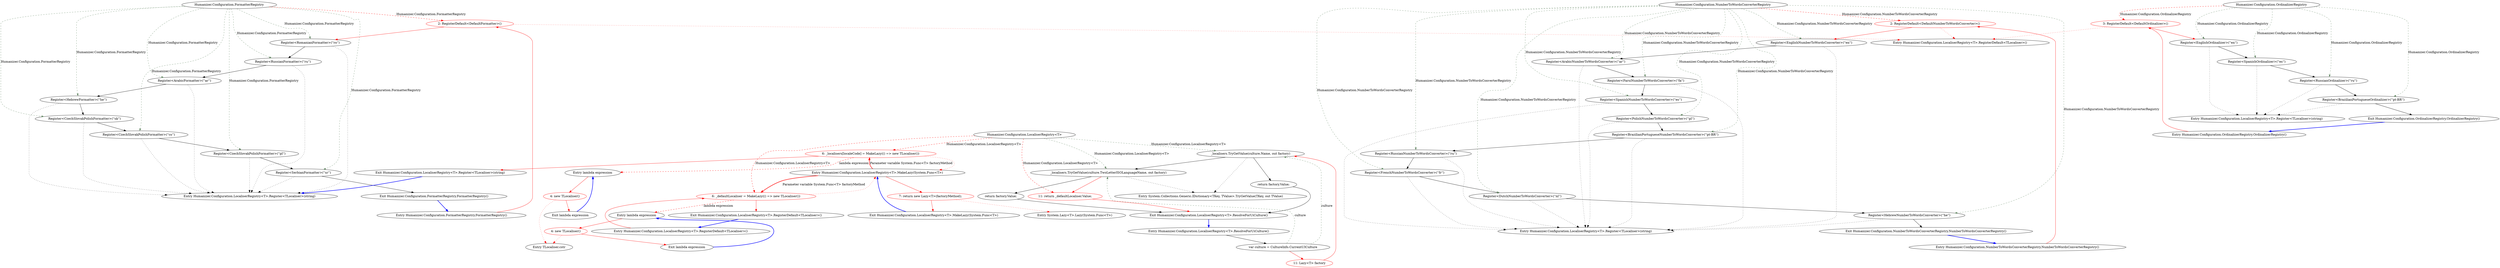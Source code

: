 digraph  {
n13 [label="Humanizer.Configuration.FormatterRegistry", span=""];
n0 [cluster="Humanizer.Configuration.FormatterRegistry.FormatterRegistry()", label="Entry Humanizer.Configuration.FormatterRegistry.FormatterRegistry()", span="6-6"];
n1 [cluster="Humanizer.Configuration.FormatterRegistry.FormatterRegistry()", color=red, community=0, label="2: RegisterDefault<DefaultFormatter>()", span="8-8"];
n2 [cluster="Humanizer.Configuration.FormatterRegistry.FormatterRegistry()", label="Register<RomanianFormatter>(''ro'')", span="9-9"];
n11 [cluster="Humanizer.Configuration.LocaliserRegistry<T>.RegisterDefault<TLocaliser>()", label="Entry Humanizer.Configuration.LocaliserRegistry<T>.RegisterDefault<TLocaliser>()", span="50-50"];
n3 [cluster="Humanizer.Configuration.FormatterRegistry.FormatterRegistry()", label="Register<RussianFormatter>(''ru'')", span="10-10"];
n12 [cluster="Humanizer.Configuration.LocaliserRegistry<T>.Register<TLocaliser>(string)", label="Entry Humanizer.Configuration.LocaliserRegistry<T>.Register<TLocaliser>(string)", span="41-41"];
n4 [cluster="Humanizer.Configuration.FormatterRegistry.FormatterRegistry()", label="Register<ArabicFormatter>(''ar'')", span="11-11"];
n5 [cluster="Humanizer.Configuration.FormatterRegistry.FormatterRegistry()", label="Register<HebrewFormatter>(''he'')", span="12-12"];
n6 [cluster="Humanizer.Configuration.FormatterRegistry.FormatterRegistry()", label="Register<CzechSlovakPolishFormatter>(''sk'')", span="13-13"];
n7 [cluster="Humanizer.Configuration.FormatterRegistry.FormatterRegistry()", label="Register<CzechSlovakPolishFormatter>(''cs'')", span="14-14"];
n8 [cluster="Humanizer.Configuration.FormatterRegistry.FormatterRegistry()", label="Register<CzechSlovakPolishFormatter>(''pl'')", span="15-15"];
n9 [cluster="Humanizer.Configuration.FormatterRegistry.FormatterRegistry()", label="Register<SerbianFormatter>(''sr'')", span="16-16"];
n10 [cluster="Humanizer.Configuration.FormatterRegistry.FormatterRegistry()", label="Exit Humanizer.Configuration.FormatterRegistry.FormatterRegistry()", span="6-6"];
m0_15 [cluster="Humanizer.Configuration.LocaliserRegistry<T>.Register<TLocaliser>(string)", color=red, community=0, file="LocaliserRegistry.cs", label="6: _localisers[localeCode] = MakeLazy(() => new TLocaliser())", span="44-44"];
m0_16 [cluster="Humanizer.Configuration.LocaliserRegistry<T>.Register<TLocaliser>(string)", file="LocaliserRegistry.cs", label="Exit Humanizer.Configuration.LocaliserRegistry<T>.Register<TLocaliser>(string)", span="41-41"];
m0_13 [cluster="System.Collections.Generic.IDictionary<TKey, TValue>.TryGetValue(TKey, out TValue)", file="LocaliserRegistry.cs", label="Entry System.Collections.Generic.IDictionary<TKey, TValue>.TryGetValue(TKey, out TValue)", span="0-0"];
m0_3 [cluster="System.Lazy<T>.Lazy(System.Func<T>)", file="LocaliserRegistry.cs", label="Entry System.Lazy<T>.Lazy(System.Func<T>)", span="0-0"];
m0_0 [cluster="Humanizer.Configuration.LocaliserRegistry<T>.MakeLazy(System.Func<T>)", file="LocaliserRegistry.cs", label="Entry Humanizer.Configuration.LocaliserRegistry<T>.MakeLazy(System.Func<T>)", span="15-15"];
m0_1 [cluster="Humanizer.Configuration.LocaliserRegistry<T>.MakeLazy(System.Func<T>)", color=red, community=0, file="LocaliserRegistry.cs", label="7: return new Lazy<T>(factoryMethod);", span="17-17"];
m0_2 [cluster="Humanizer.Configuration.LocaliserRegistry<T>.MakeLazy(System.Func<T>)", file="LocaliserRegistry.cs", label="Exit Humanizer.Configuration.LocaliserRegistry<T>.MakeLazy(System.Func<T>)", span="15-15"];
m0_20 [cluster="TLocaliser.cstr", file="LocaliserRegistry.cs", label="Entry TLocaliser.cstr", span=""];
m0_4 [cluster="Humanizer.Configuration.LocaliserRegistry<T>.ResolveForUiCulture()", file="LocaliserRegistry.cs", label="Entry Humanizer.Configuration.LocaliserRegistry<T>.ResolveForUiCulture()", span="23-23"];
m0_5 [cluster="Humanizer.Configuration.LocaliserRegistry<T>.ResolveForUiCulture()", file="LocaliserRegistry.cs", label="var culture = CultureInfo.CurrentUICulture", span="25-25"];
m0_6 [cluster="Humanizer.Configuration.LocaliserRegistry<T>.ResolveForUiCulture()", color=red, community=0, file="LocaliserRegistry.cs", label="11: Lazy<T> factory", span="27-27"];
m0_7 [cluster="Humanizer.Configuration.LocaliserRegistry<T>.ResolveForUiCulture()", file="LocaliserRegistry.cs", label="_localisers.TryGetValue(culture.Name, out factory)", span="29-29"];
m0_9 [cluster="Humanizer.Configuration.LocaliserRegistry<T>.ResolveForUiCulture()", file="LocaliserRegistry.cs", label="_localisers.TryGetValue(culture.TwoLetterISOLanguageName, out factory)", span="32-32"];
m0_8 [cluster="Humanizer.Configuration.LocaliserRegistry<T>.ResolveForUiCulture()", file="LocaliserRegistry.cs", label="return factory.Value;", span="30-30"];
m0_10 [cluster="Humanizer.Configuration.LocaliserRegistry<T>.ResolveForUiCulture()", file="LocaliserRegistry.cs", label="return factory.Value;", span="33-33"];
m0_11 [cluster="Humanizer.Configuration.LocaliserRegistry<T>.ResolveForUiCulture()", color=red, community=0, file="LocaliserRegistry.cs", label="11: return _defaultLocaliser.Value;", span="35-35"];
m0_12 [cluster="Humanizer.Configuration.LocaliserRegistry<T>.ResolveForUiCulture()", file="LocaliserRegistry.cs", label="Exit Humanizer.Configuration.LocaliserRegistry<T>.ResolveForUiCulture()", span="23-23"];
m0_24 [cluster="lambda expression", file="LocaliserRegistry.cs", label="Entry lambda expression", span="53-53"];
m0_17 [cluster="lambda expression", file="LocaliserRegistry.cs", label="Entry lambda expression", span="44-44"];
m0_18 [cluster="lambda expression", color=red, community=0, file="LocaliserRegistry.cs", label="4: new TLocaliser()", span="44-44"];
m0_19 [cluster="lambda expression", file="LocaliserRegistry.cs", label="Exit lambda expression", span="44-44"];
m0_25 [cluster="lambda expression", color=red, community=0, file="LocaliserRegistry.cs", label="4: new TLocaliser()", span="53-53"];
m0_26 [cluster="lambda expression", file="LocaliserRegistry.cs", label="Exit lambda expression", span="53-53"];
m0_21 [cluster="Humanizer.Configuration.LocaliserRegistry<T>.RegisterDefault<TLocaliser>()", file="LocaliserRegistry.cs", label="Entry Humanizer.Configuration.LocaliserRegistry<T>.RegisterDefault<TLocaliser>()", span="50-50"];
m0_22 [cluster="Humanizer.Configuration.LocaliserRegistry<T>.RegisterDefault<TLocaliser>()", color=red, community=0, file="LocaliserRegistry.cs", label="6: _defaultLocaliser = MakeLazy(() => new TLocaliser())", span="53-53"];
m0_23 [cluster="Humanizer.Configuration.LocaliserRegistry<T>.RegisterDefault<TLocaliser>()", file="LocaliserRegistry.cs", label="Exit Humanizer.Configuration.LocaliserRegistry<T>.RegisterDefault<TLocaliser>()", span="50-50"];
m0_27 [file="LocaliserRegistry.cs", label="Humanizer.Configuration.LocaliserRegistry<T>", span=""];
m1_0 [cluster="Humanizer.Configuration.NumberToWordsConverterRegistry.NumberToWordsConverterRegistry()", file="NumberToWordsConverterRegistry.cs", label="Entry Humanizer.Configuration.NumberToWordsConverterRegistry.NumberToWordsConverterRegistry()", span="6-6"];
m1_1 [cluster="Humanizer.Configuration.NumberToWordsConverterRegistry.NumberToWordsConverterRegistry()", color=red, community=0, file="NumberToWordsConverterRegistry.cs", label="2: RegisterDefault<DefaultNumberToWordsConverter>()", span="8-8"];
m1_2 [cluster="Humanizer.Configuration.NumberToWordsConverterRegistry.NumberToWordsConverterRegistry()", file="NumberToWordsConverterRegistry.cs", label="Register<EnglishNumberToWordsConverter>(''en'')", span="9-9"];
m1_3 [cluster="Humanizer.Configuration.NumberToWordsConverterRegistry.NumberToWordsConverterRegistry()", file="NumberToWordsConverterRegistry.cs", label="Register<ArabicNumberToWordsConverter>(''ar'')", span="10-10"];
m1_4 [cluster="Humanizer.Configuration.NumberToWordsConverterRegistry.NumberToWordsConverterRegistry()", file="NumberToWordsConverterRegistry.cs", label="Register<FarsiNumberToWordsConverter>(''fa'')", span="11-11"];
m1_5 [cluster="Humanizer.Configuration.NumberToWordsConverterRegistry.NumberToWordsConverterRegistry()", file="NumberToWordsConverterRegistry.cs", label="Register<SpanishNumberToWordsConverter>(''es'')", span="12-12"];
m1_6 [cluster="Humanizer.Configuration.NumberToWordsConverterRegistry.NumberToWordsConverterRegistry()", file="NumberToWordsConverterRegistry.cs", label="Register<PolishNumberToWordsConverter>(''pl'')", span="13-13"];
m1_7 [cluster="Humanizer.Configuration.NumberToWordsConverterRegistry.NumberToWordsConverterRegistry()", file="NumberToWordsConverterRegistry.cs", label="Register<BrazilianPortugueseNumberToWordsConverter>(''pt-BR'')", span="14-14"];
m1_8 [cluster="Humanizer.Configuration.NumberToWordsConverterRegistry.NumberToWordsConverterRegistry()", file="NumberToWordsConverterRegistry.cs", label="Register<RussianNumberToWordsConverter>(''ru'')", span="15-15"];
m1_9 [cluster="Humanizer.Configuration.NumberToWordsConverterRegistry.NumberToWordsConverterRegistry()", file="NumberToWordsConverterRegistry.cs", label="Register<FrenchNumberToWordsConverter>(''fr'')", span="16-16"];
m1_10 [cluster="Humanizer.Configuration.NumberToWordsConverterRegistry.NumberToWordsConverterRegistry()", file="NumberToWordsConverterRegistry.cs", label="Register<DutchNumberToWordsConverter>(''nl'')", span="17-17"];
m1_11 [cluster="Humanizer.Configuration.NumberToWordsConverterRegistry.NumberToWordsConverterRegistry()", file="NumberToWordsConverterRegistry.cs", label="Register<HebrewNumberToWordsConverter>(''he'')", span="18-18"];
m1_12 [cluster="Humanizer.Configuration.NumberToWordsConverterRegistry.NumberToWordsConverterRegistry()", file="NumberToWordsConverterRegistry.cs", label="Exit Humanizer.Configuration.NumberToWordsConverterRegistry.NumberToWordsConverterRegistry()", span="6-6"];
m1_14 [cluster="Humanizer.Configuration.LocaliserRegistry<T>.Register<TLocaliser>(string)", file="NumberToWordsConverterRegistry.cs", label="Entry Humanizer.Configuration.LocaliserRegistry<T>.Register<TLocaliser>(string)", span="41-41"];
m1_15 [file="NumberToWordsConverterRegistry.cs", label="Humanizer.Configuration.NumberToWordsConverterRegistry", span=""];
m2_0 [cluster="Humanizer.Configuration.OrdinalizerRegistry.OrdinalizerRegistry()", file="OrdinalizerRegistry.cs", label="Entry Humanizer.Configuration.OrdinalizerRegistry.OrdinalizerRegistry()", span="6-6"];
m2_1 [cluster="Humanizer.Configuration.OrdinalizerRegistry.OrdinalizerRegistry()", color=red, community=0, file="OrdinalizerRegistry.cs", label="3: RegisterDefault<DefaultOrdinalizer>()", span="8-8"];
m2_2 [cluster="Humanizer.Configuration.OrdinalizerRegistry.OrdinalizerRegistry()", file="OrdinalizerRegistry.cs", label="Register<EnglishOrdinalizer>(''en'')", span="9-9"];
m2_3 [cluster="Humanizer.Configuration.OrdinalizerRegistry.OrdinalizerRegistry()", file="OrdinalizerRegistry.cs", label="Register<SpanishOrdinalizer>(''es'')", span="10-10"];
m2_4 [cluster="Humanizer.Configuration.OrdinalizerRegistry.OrdinalizerRegistry()", file="OrdinalizerRegistry.cs", label="Register<RussianOrdinalizer>(''ru'')", span="11-11"];
m2_5 [cluster="Humanizer.Configuration.OrdinalizerRegistry.OrdinalizerRegistry()", file="OrdinalizerRegistry.cs", label="Register<BrazilianPortugueseOrdinalizer>(''pt-BR'')", span="12-12"];
m2_6 [cluster="Humanizer.Configuration.OrdinalizerRegistry.OrdinalizerRegistry()", file="OrdinalizerRegistry.cs", label="Exit Humanizer.Configuration.OrdinalizerRegistry.OrdinalizerRegistry()", span="6-6"];
m2_8 [cluster="Humanizer.Configuration.LocaliserRegistry<T>.Register<TLocaliser>(string)", file="OrdinalizerRegistry.cs", label="Entry Humanizer.Configuration.LocaliserRegistry<T>.Register<TLocaliser>(string)", span="41-41"];
m2_9 [file="OrdinalizerRegistry.cs", label="Humanizer.Configuration.OrdinalizerRegistry", span=""];
n13 -> n1  [color=red, key=1, label="Humanizer.Configuration.FormatterRegistry", style=dashed];
n13 -> n2  [color=darkseagreen4, key=1, label="Humanizer.Configuration.FormatterRegistry", style=dashed];
n13 -> n3  [color=darkseagreen4, key=1, label="Humanizer.Configuration.FormatterRegistry", style=dashed];
n13 -> n4  [color=darkseagreen4, key=1, label="Humanizer.Configuration.FormatterRegistry", style=dashed];
n13 -> n5  [color=darkseagreen4, key=1, label="Humanizer.Configuration.FormatterRegistry", style=dashed];
n13 -> n6  [color=darkseagreen4, key=1, label="Humanizer.Configuration.FormatterRegistry", style=dashed];
n13 -> n7  [color=darkseagreen4, key=1, label="Humanizer.Configuration.FormatterRegistry", style=dashed];
n13 -> n8  [color=darkseagreen4, key=1, label="Humanizer.Configuration.FormatterRegistry", style=dashed];
n13 -> n9  [color=darkseagreen4, key=1, label="Humanizer.Configuration.FormatterRegistry", style=dashed];
n0 -> n1  [color=red, key=0, style=solid];
n1 -> n2  [color=red, key=0, style=solid];
n1 -> n11  [color=red, key=2, style=dotted];
n2 -> n3  [key=0, style=solid];
n2 -> n12  [key=2, style=dotted];
n3 -> n4  [key=0, style=solid];
n3 -> n12  [key=2, style=dotted];
n4 -> n5  [key=0, style=solid];
n4 -> n12  [key=2, style=dotted];
n5 -> n6  [key=0, style=solid];
n5 -> n12  [key=2, style=dotted];
n6 -> n7  [key=0, style=solid];
n6 -> n12  [key=2, style=dotted];
n7 -> n8  [key=0, style=solid];
n7 -> n12  [key=2, style=dotted];
n8 -> n9  [key=0, style=solid];
n8 -> n12  [key=2, style=dotted];
n9 -> n10  [key=0, style=solid];
n9 -> n12  [key=2, style=dotted];
n10 -> n0  [color=blue, key=0, style=bold];
m0_15 -> m0_16  [color=red, key=0, style=solid];
m0_15 -> m0_0  [color=red, key=2, style=dotted];
m0_15 -> m0_17  [color=red, key=1, label="lambda expression", style=dashed];
m0_16 -> n12  [color=blue, key=0, style=bold];
m0_0 -> m0_1  [color=red, key=0, style=solid];
m0_0 -> m0_15  [color=red, key=3, label="Parameter variable System.Func<T> factoryMethod", style=bold];
m0_0 -> m0_22  [color=red, key=3, label="Parameter variable System.Func<T> factoryMethod", style=bold];
m0_1 -> m0_2  [color=red, key=0, style=solid];
m0_1 -> m0_3  [color=red, key=2, style=dotted];
m0_2 -> m0_0  [color=blue, key=0, style=bold];
m0_4 -> m0_5  [key=0, style=solid];
m0_5 -> m0_6  [color=red, key=0, style=solid];
m0_5 -> m0_7  [color=darkseagreen4, key=1, label=culture, style=dashed];
m0_5 -> m0_9  [color=darkseagreen4, key=1, label=culture, style=dashed];
m0_6 -> m0_7  [color=red, key=0, style=solid];
m0_7 -> m0_8  [key=0, style=solid];
m0_7 -> m0_9  [key=0, style=solid];
m0_7 -> m0_13  [key=2, style=dotted];
m0_9 -> m0_10  [key=0, style=solid];
m0_9 -> m0_11  [color=red, key=0, style=solid];
m0_9 -> m0_13  [key=2, style=dotted];
m0_8 -> m0_12  [key=0, style=solid];
m0_10 -> m0_12  [key=0, style=solid];
m0_11 -> m0_12  [color=red, key=0, style=solid];
m0_12 -> m0_4  [color=blue, key=0, style=bold];
m0_24 -> m0_25  [color=red, key=0, style=solid];
m0_17 -> m0_18  [color=red, key=0, style=solid];
m0_18 -> m0_19  [color=red, key=0, style=solid];
m0_18 -> m0_20  [color=red, key=2, style=dotted];
m0_19 -> m0_17  [color=blue, key=0, style=bold];
m0_25 -> m0_26  [color=red, key=0, style=solid];
m0_25 -> m0_20  [color=red, key=2, style=dotted];
m0_26 -> m0_24  [color=blue, key=0, style=bold];
m0_21 -> m0_22  [color=red, key=0, style=solid];
m0_22 -> m0_23  [color=red, key=0, style=solid];
m0_22 -> m0_0  [color=red, key=2, style=dotted];
m0_22 -> m0_24  [color=red, key=1, label="lambda expression", style=dashed];
m0_23 -> m0_21  [color=blue, key=0, style=bold];
m0_27 -> m0_7  [color=darkseagreen4, key=1, label="Humanizer.Configuration.LocaliserRegistry<T>", style=dashed];
m0_27 -> m0_9  [color=darkseagreen4, key=1, label="Humanizer.Configuration.LocaliserRegistry<T>", style=dashed];
m0_27 -> m0_11  [color=red, key=1, label="Humanizer.Configuration.LocaliserRegistry<T>", style=dashed];
m0_27 -> m0_15  [color=red, key=1, label="Humanizer.Configuration.LocaliserRegistry<T>", style=dashed];
m0_27 -> m0_22  [color=red, key=1, label="Humanizer.Configuration.LocaliserRegistry<T>", style=dashed];
m1_0 -> m1_1  [color=red, key=0, style=solid];
m1_1 -> m1_2  [color=red, key=0, style=solid];
m1_1 -> n11  [color=red, key=2, style=dotted];
m1_2 -> m1_3  [key=0, style=solid];
m1_2 -> m1_14  [key=2, style=dotted];
m1_3 -> m1_4  [key=0, style=solid];
m1_3 -> m1_14  [key=2, style=dotted];
m1_4 -> m1_5  [key=0, style=solid];
m1_4 -> m1_14  [key=2, style=dotted];
m1_5 -> m1_6  [key=0, style=solid];
m1_5 -> m1_14  [key=2, style=dotted];
m1_6 -> m1_7  [key=0, style=solid];
m1_6 -> m1_14  [key=2, style=dotted];
m1_7 -> m1_8  [key=0, style=solid];
m1_7 -> m1_14  [key=2, style=dotted];
m1_8 -> m1_9  [key=0, style=solid];
m1_8 -> m1_14  [key=2, style=dotted];
m1_9 -> m1_10  [key=0, style=solid];
m1_9 -> m1_14  [key=2, style=dotted];
m1_10 -> m1_11  [key=0, style=solid];
m1_10 -> m1_14  [key=2, style=dotted];
m1_11 -> m1_12  [key=0, style=solid];
m1_11 -> m1_14  [key=2, style=dotted];
m1_12 -> m1_0  [color=blue, key=0, style=bold];
m1_15 -> m1_1  [color=red, key=1, label="Humanizer.Configuration.NumberToWordsConverterRegistry", style=dashed];
m1_15 -> m1_2  [color=darkseagreen4, key=1, label="Humanizer.Configuration.NumberToWordsConverterRegistry", style=dashed];
m1_15 -> m1_3  [color=darkseagreen4, key=1, label="Humanizer.Configuration.NumberToWordsConverterRegistry", style=dashed];
m1_15 -> m1_4  [color=darkseagreen4, key=1, label="Humanizer.Configuration.NumberToWordsConverterRegistry", style=dashed];
m1_15 -> m1_5  [color=darkseagreen4, key=1, label="Humanizer.Configuration.NumberToWordsConverterRegistry", style=dashed];
m1_15 -> m1_6  [color=darkseagreen4, key=1, label="Humanizer.Configuration.NumberToWordsConverterRegistry", style=dashed];
m1_15 -> m1_7  [color=darkseagreen4, key=1, label="Humanizer.Configuration.NumberToWordsConverterRegistry", style=dashed];
m1_15 -> m1_8  [color=darkseagreen4, key=1, label="Humanizer.Configuration.NumberToWordsConverterRegistry", style=dashed];
m1_15 -> m1_9  [color=darkseagreen4, key=1, label="Humanizer.Configuration.NumberToWordsConverterRegistry", style=dashed];
m1_15 -> m1_10  [color=darkseagreen4, key=1, label="Humanizer.Configuration.NumberToWordsConverterRegistry", style=dashed];
m1_15 -> m1_11  [color=darkseagreen4, key=1, label="Humanizer.Configuration.NumberToWordsConverterRegistry", style=dashed];
m2_0 -> m2_1  [color=red, key=0, style=solid];
m2_1 -> m2_2  [color=red, key=0, style=solid];
m2_1 -> n11  [color=red, key=2, style=dotted];
m2_2 -> m2_3  [key=0, style=solid];
m2_2 -> m2_8  [key=2, style=dotted];
m2_3 -> m2_4  [key=0, style=solid];
m2_3 -> m2_8  [key=2, style=dotted];
m2_4 -> m2_5  [key=0, style=solid];
m2_4 -> m2_8  [key=2, style=dotted];
m2_5 -> m2_6  [key=0, style=solid];
m2_5 -> m2_8  [key=2, style=dotted];
m2_6 -> m2_0  [color=blue, key=0, style=bold];
m2_9 -> m2_1  [color=red, key=1, label="Humanizer.Configuration.OrdinalizerRegistry", style=dashed];
m2_9 -> m2_2  [color=darkseagreen4, key=1, label="Humanizer.Configuration.OrdinalizerRegistry", style=dashed];
m2_9 -> m2_3  [color=darkseagreen4, key=1, label="Humanizer.Configuration.OrdinalizerRegistry", style=dashed];
m2_9 -> m2_4  [color=darkseagreen4, key=1, label="Humanizer.Configuration.OrdinalizerRegistry", style=dashed];
m2_9 -> m2_5  [color=darkseagreen4, key=1, label="Humanizer.Configuration.OrdinalizerRegistry", style=dashed];
}
